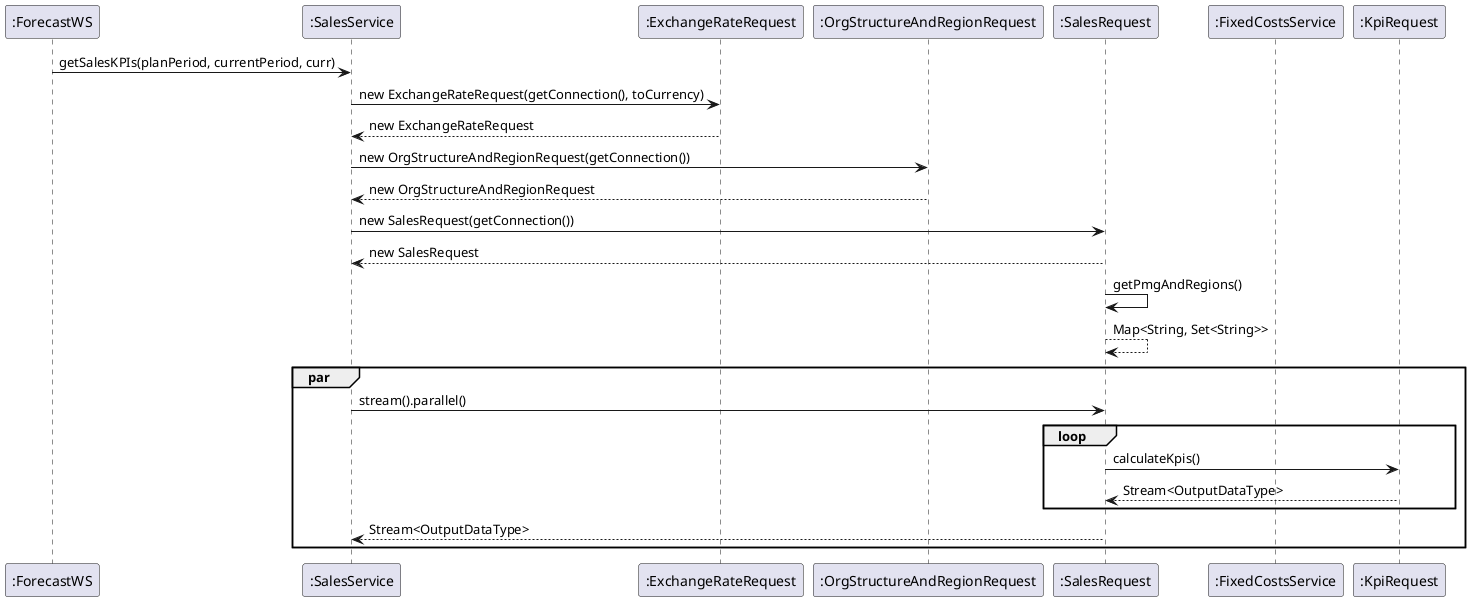 @startuml


participant  ":ForecastWS"
participant  ":SalesService"
participant  ":ExchangeRateRequest"
participant  ":OrgStructureAndRegionRequest"
participant  ":SalesRequest"
participant  ":FixedCostsService"
participant  ":KpiRequest"

":ForecastWS" -> ":SalesService" : getSalesKPIs(planPeriod, currentPeriod, curr)
":SalesService" -> ":ExchangeRateRequest" : new ExchangeRateRequest(getConnection(), toCurrency)
":ExchangeRateRequest" --> ":SalesService" : new ExchangeRateRequest
":SalesService" ->  ":OrgStructureAndRegionRequest" : new OrgStructureAndRegionRequest(getConnection())
":OrgStructureAndRegionRequest" --> ":SalesService" : new OrgStructureAndRegionRequest
":SalesService" ->  ":SalesRequest" : new SalesRequest(getConnection())
":SalesRequest" --> ":SalesService" : new SalesRequest
":SalesRequest" -> ":SalesRequest" : getPmgAndRegions()
":SalesRequest" --> ":SalesRequest" : Map<String, Set<String>>
par
    ":SalesService" -> ":SalesRequest": stream().parallel()
    loop
        ":SalesRequest" -> ":KpiRequest" : calculateKpis()
        ":KpiRequest"  --> ":SalesRequest" : Stream<OutputDataType>
    end
    ":SalesRequest" --> ":SalesService" : Stream<OutputDataType>
end









@enduml